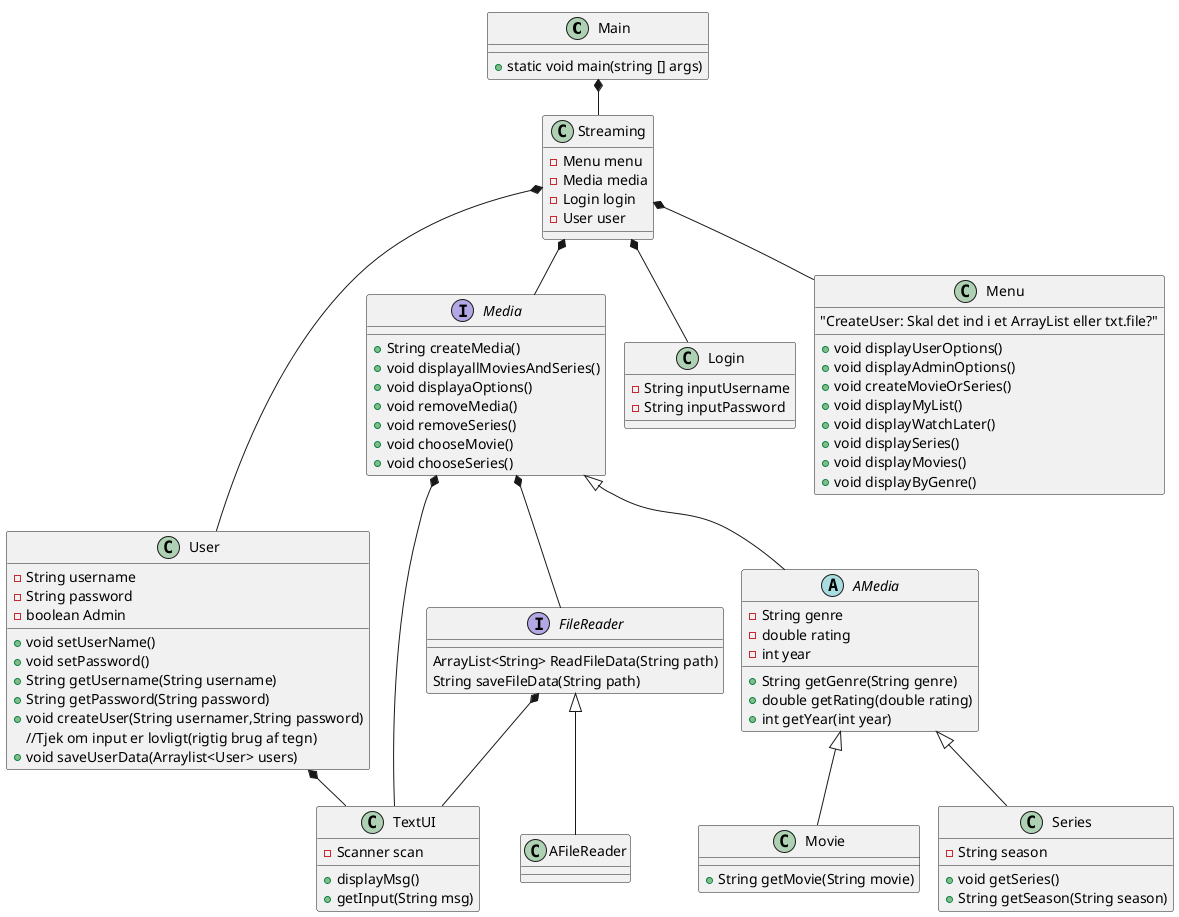 @startuml
'https://plantuml.com/sequence-diagram
!pragma layout smetana
class Main
interface Media
class Movie
class Series
class User
class Login
class AFileReader
class Menu
class TextUI
abstract AMedia
interface FileReader
class Streaming

Media <|-- AMedia
Main *-- Streaming
Streaming *-- Login
Streaming *-- Menu
Streaming *-- Media
Streaming *-- User

FileReader *-- TextUI
AMedia <|-- Movie
AMedia <|-- Series
Media *-- FileReader
Media *-- TextUI
User *-- TextUI

FileReader <|-- AFileReader
Main : + static void main(string [] args)

class Streaming {
- Menu menu
-Media media
-Login login
-User user


}




Login : -String inputUsername
Login : -String inputPassword

FileReader : ArrayList<String> ReadFileData(String path)
FileReader : String saveFileData(String path)

User : -String username
User : -String password
User : -boolean Admin

User : + void setUserName()
User : + void setPassword()

User : + String getUsername(String username)
User : + String getPassword(String password)

User : +void createUser(String usernamer,String password)
User : //Tjek om input er lovligt(rigtig brug af tegn)

User : +void saveUserData(Arraylist<User> users)

Menu : +void displayUserOptions()
Menu : +void displayAdminOptions()
Menu : +void createMovieOrSeries()
Menu : +void displayMyList()
Menu : "CreateUser: Skal det ind i et ArrayList eller txt.file?"
Menu : +void displayWatchLater()
Menu : +void displaySeries()
Menu : +void displayMovies()
Menu : +void displayByGenre()

TextUI : -Scanner scan
TextUI : + displayMsg()
TextUI : +getInput(String msg)

Media : +String createMedia()
Media : +void displayallMoviesAndSeries()
Media : +void displayaOptions()
Media : +void removeMedia()
Media : +void removeSeries()
Media : +void chooseMovie()
Media : +void chooseSeries()

AMedia : -String genre
AMedia : -double rating
AMedia : -int year
Movie : +String getMovie(String movie)

AMedia : +String getGenre(String genre)
AMedia : +double getRating(double rating)
AMedia : +int getYear(int year)


Series : -String season



Series : +void getSeries()
Series : +String getSeason(String season)









@enduml